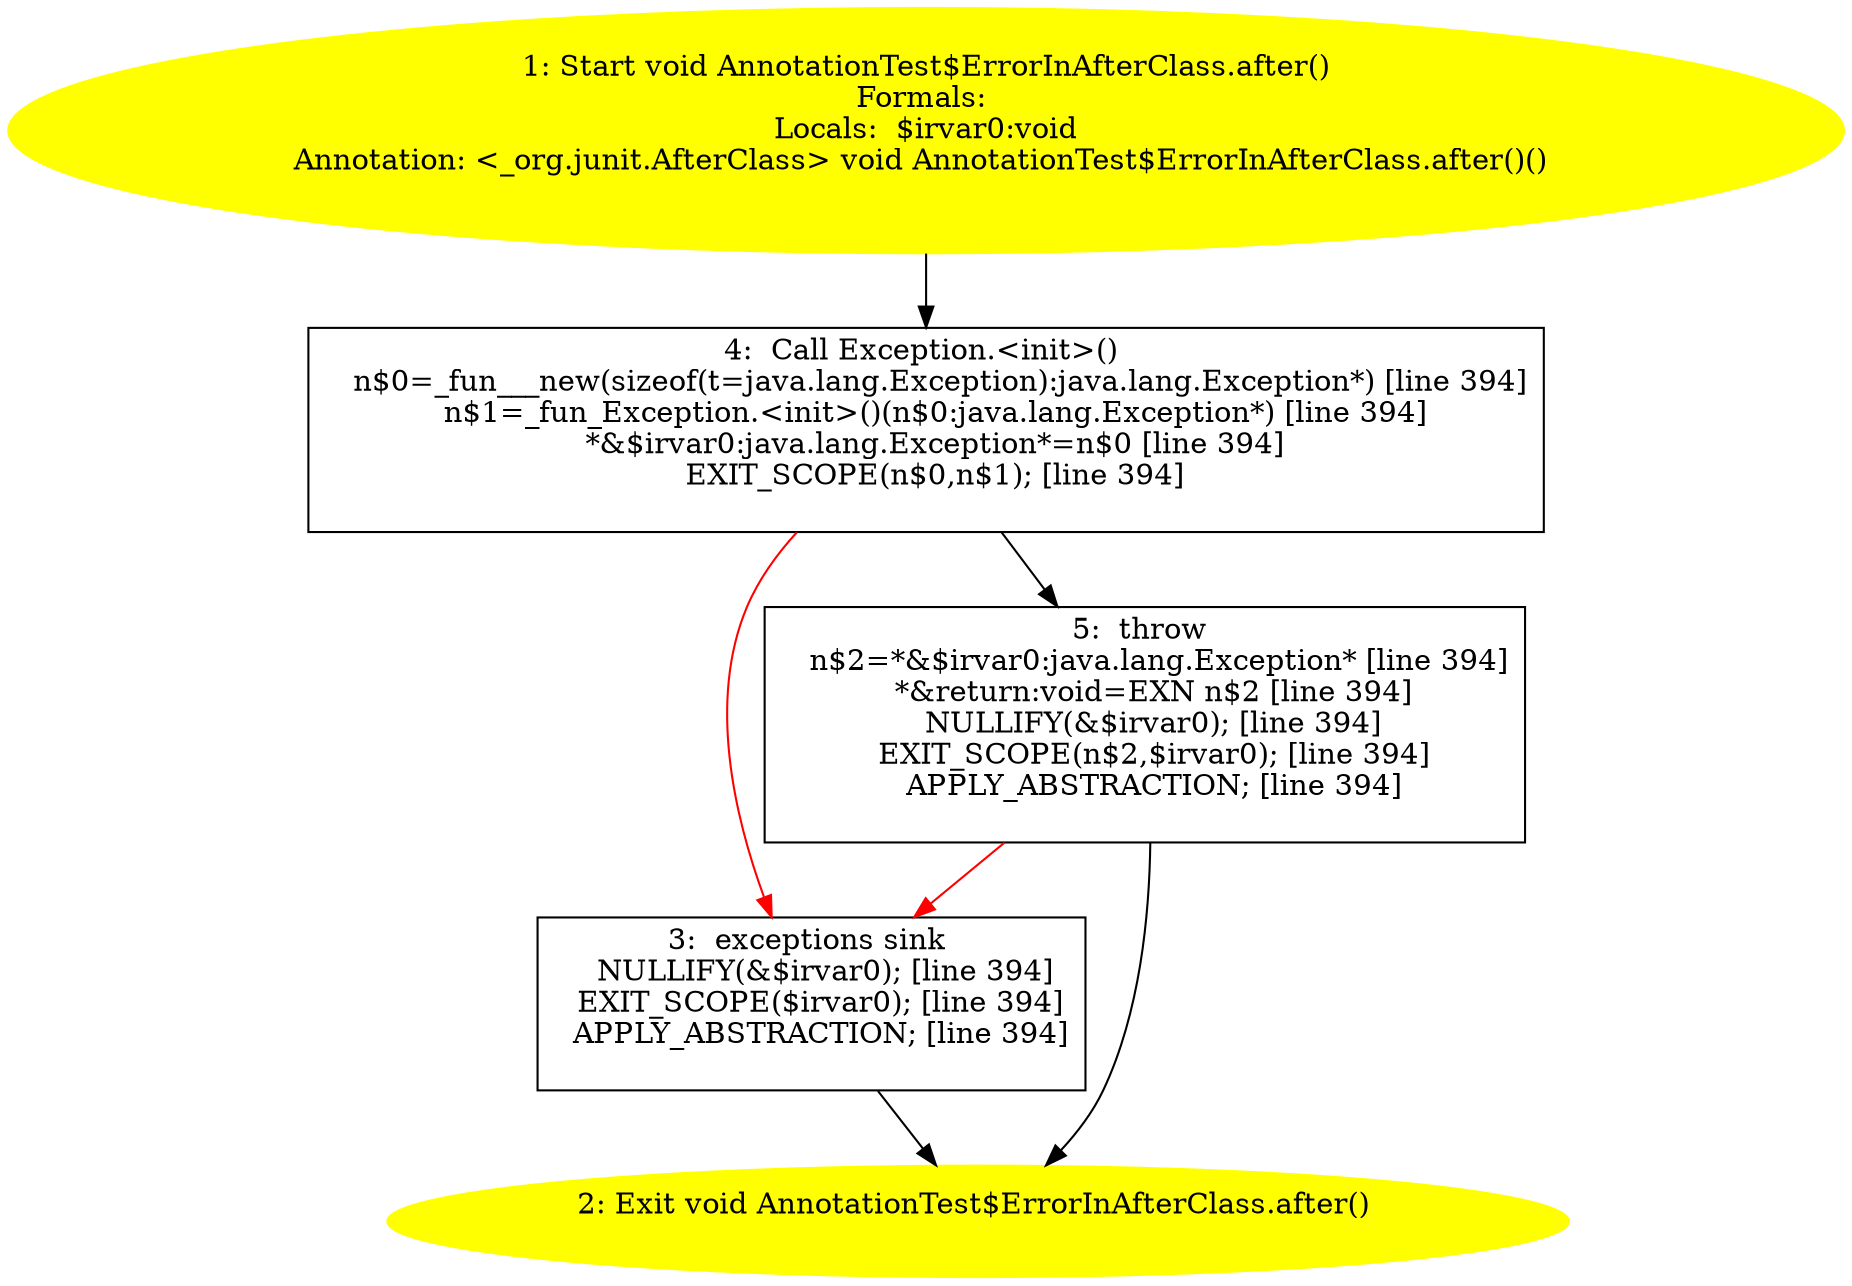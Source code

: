 /* @generated */
digraph cfg {
"org.junit.tests.running.methods.AnnotationTest$ErrorInAfterClass.after():void.951ee7ab1c19afcca6c11810fa15e48b_1" [label="1: Start void AnnotationTest$ErrorInAfterClass.after()\nFormals: \nLocals:  $irvar0:void\nAnnotation: <_org.junit.AfterClass> void AnnotationTest$ErrorInAfterClass.after()() \n  " color=yellow style=filled]
	

	 "org.junit.tests.running.methods.AnnotationTest$ErrorInAfterClass.after():void.951ee7ab1c19afcca6c11810fa15e48b_1" -> "org.junit.tests.running.methods.AnnotationTest$ErrorInAfterClass.after():void.951ee7ab1c19afcca6c11810fa15e48b_4" ;
"org.junit.tests.running.methods.AnnotationTest$ErrorInAfterClass.after():void.951ee7ab1c19afcca6c11810fa15e48b_2" [label="2: Exit void AnnotationTest$ErrorInAfterClass.after() \n  " color=yellow style=filled]
	

"org.junit.tests.running.methods.AnnotationTest$ErrorInAfterClass.after():void.951ee7ab1c19afcca6c11810fa15e48b_3" [label="3:  exceptions sink \n   NULLIFY(&$irvar0); [line 394]\n  EXIT_SCOPE($irvar0); [line 394]\n  APPLY_ABSTRACTION; [line 394]\n " shape="box"]
	

	 "org.junit.tests.running.methods.AnnotationTest$ErrorInAfterClass.after():void.951ee7ab1c19afcca6c11810fa15e48b_3" -> "org.junit.tests.running.methods.AnnotationTest$ErrorInAfterClass.after():void.951ee7ab1c19afcca6c11810fa15e48b_2" ;
"org.junit.tests.running.methods.AnnotationTest$ErrorInAfterClass.after():void.951ee7ab1c19afcca6c11810fa15e48b_4" [label="4:  Call Exception.<init>() \n   n$0=_fun___new(sizeof(t=java.lang.Exception):java.lang.Exception*) [line 394]\n  n$1=_fun_Exception.<init>()(n$0:java.lang.Exception*) [line 394]\n  *&$irvar0:java.lang.Exception*=n$0 [line 394]\n  EXIT_SCOPE(n$0,n$1); [line 394]\n " shape="box"]
	

	 "org.junit.tests.running.methods.AnnotationTest$ErrorInAfterClass.after():void.951ee7ab1c19afcca6c11810fa15e48b_4" -> "org.junit.tests.running.methods.AnnotationTest$ErrorInAfterClass.after():void.951ee7ab1c19afcca6c11810fa15e48b_5" ;
	 "org.junit.tests.running.methods.AnnotationTest$ErrorInAfterClass.after():void.951ee7ab1c19afcca6c11810fa15e48b_4" -> "org.junit.tests.running.methods.AnnotationTest$ErrorInAfterClass.after():void.951ee7ab1c19afcca6c11810fa15e48b_3" [color="red" ];
"org.junit.tests.running.methods.AnnotationTest$ErrorInAfterClass.after():void.951ee7ab1c19afcca6c11810fa15e48b_5" [label="5:  throw \n   n$2=*&$irvar0:java.lang.Exception* [line 394]\n  *&return:void=EXN n$2 [line 394]\n  NULLIFY(&$irvar0); [line 394]\n  EXIT_SCOPE(n$2,$irvar0); [line 394]\n  APPLY_ABSTRACTION; [line 394]\n " shape="box"]
	

	 "org.junit.tests.running.methods.AnnotationTest$ErrorInAfterClass.after():void.951ee7ab1c19afcca6c11810fa15e48b_5" -> "org.junit.tests.running.methods.AnnotationTest$ErrorInAfterClass.after():void.951ee7ab1c19afcca6c11810fa15e48b_2" ;
	 "org.junit.tests.running.methods.AnnotationTest$ErrorInAfterClass.after():void.951ee7ab1c19afcca6c11810fa15e48b_5" -> "org.junit.tests.running.methods.AnnotationTest$ErrorInAfterClass.after():void.951ee7ab1c19afcca6c11810fa15e48b_3" [color="red" ];
}
